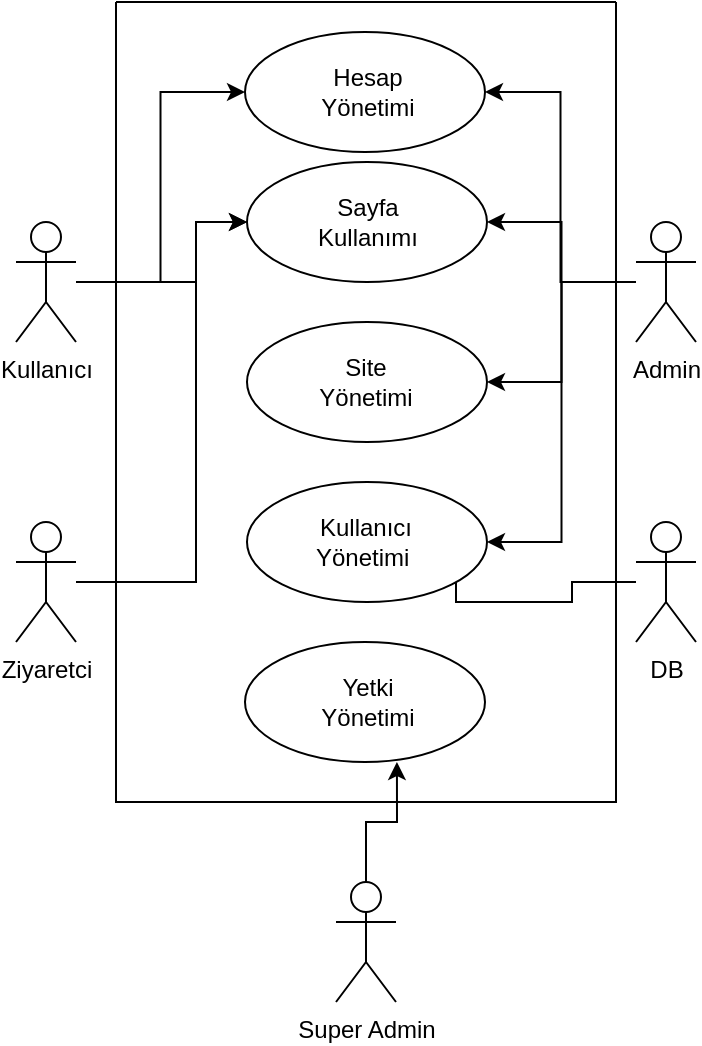 <mxfile version="24.2.5" type="github">
  <diagram name="Sayfa -1" id="_JxoeHpTZrzS4dJX85LN">
    <mxGraphModel dx="1050" dy="522" grid="1" gridSize="10" guides="1" tooltips="1" connect="1" arrows="1" fold="1" page="1" pageScale="1" pageWidth="827" pageHeight="1169" math="0" shadow="0">
      <root>
        <mxCell id="0" />
        <mxCell id="1" parent="0" />
        <mxCell id="TsCDTg2YA5Z1ZAGRrkAo-21" style="edgeStyle=orthogonalEdgeStyle;rounded=0;orthogonalLoop=1;jettySize=auto;html=1;entryX=0;entryY=0.5;entryDx=0;entryDy=0;" edge="1" parent="1" source="TsCDTg2YA5Z1ZAGRrkAo-1" target="TsCDTg2YA5Z1ZAGRrkAo-10">
          <mxGeometry relative="1" as="geometry">
            <Array as="points">
              <mxPoint x="300" y="350" />
              <mxPoint x="300" y="170" />
            </Array>
          </mxGeometry>
        </mxCell>
        <mxCell id="TsCDTg2YA5Z1ZAGRrkAo-1" value="Ziyaretci" style="shape=umlActor;verticalLabelPosition=bottom;verticalAlign=top;html=1;outlineConnect=0;" vertex="1" parent="1">
          <mxGeometry x="210" y="320" width="30" height="60" as="geometry" />
        </mxCell>
        <mxCell id="TsCDTg2YA5Z1ZAGRrkAo-15" style="edgeStyle=orthogonalEdgeStyle;rounded=0;orthogonalLoop=1;jettySize=auto;html=1;" edge="1" parent="1" source="TsCDTg2YA5Z1ZAGRrkAo-2" target="TsCDTg2YA5Z1ZAGRrkAo-10">
          <mxGeometry relative="1" as="geometry">
            <Array as="points">
              <mxPoint x="300" y="200" />
              <mxPoint x="300" y="170" />
            </Array>
          </mxGeometry>
        </mxCell>
        <mxCell id="TsCDTg2YA5Z1ZAGRrkAo-34" style="edgeStyle=orthogonalEdgeStyle;rounded=0;orthogonalLoop=1;jettySize=auto;html=1;entryX=0;entryY=0.5;entryDx=0;entryDy=0;" edge="1" parent="1" source="TsCDTg2YA5Z1ZAGRrkAo-2" target="TsCDTg2YA5Z1ZAGRrkAo-31">
          <mxGeometry relative="1" as="geometry" />
        </mxCell>
        <mxCell id="TsCDTg2YA5Z1ZAGRrkAo-2" value="Kullanıcı" style="shape=umlActor;verticalLabelPosition=bottom;verticalAlign=top;html=1;outlineConnect=0;" vertex="1" parent="1">
          <mxGeometry x="210" y="170" width="30" height="60" as="geometry" />
        </mxCell>
        <mxCell id="TsCDTg2YA5Z1ZAGRrkAo-23" style="edgeStyle=orthogonalEdgeStyle;rounded=0;orthogonalLoop=1;jettySize=auto;html=1;entryX=1;entryY=0.5;entryDx=0;entryDy=0;" edge="1" parent="1" source="TsCDTg2YA5Z1ZAGRrkAo-3" target="TsCDTg2YA5Z1ZAGRrkAo-11">
          <mxGeometry relative="1" as="geometry">
            <Array as="points">
              <mxPoint x="488" y="350" />
              <mxPoint x="488" y="360" />
              <mxPoint x="430" y="360" />
              <mxPoint x="430" y="330" />
            </Array>
          </mxGeometry>
        </mxCell>
        <mxCell id="TsCDTg2YA5Z1ZAGRrkAo-3" value="DB" style="shape=umlActor;verticalLabelPosition=bottom;verticalAlign=top;html=1;outlineConnect=0;" vertex="1" parent="1">
          <mxGeometry x="520" y="320" width="30" height="60" as="geometry" />
        </mxCell>
        <mxCell id="TsCDTg2YA5Z1ZAGRrkAo-22" style="edgeStyle=orthogonalEdgeStyle;rounded=0;orthogonalLoop=1;jettySize=auto;html=1;entryX=1;entryY=0.5;entryDx=0;entryDy=0;" edge="1" parent="1" source="TsCDTg2YA5Z1ZAGRrkAo-4" target="TsCDTg2YA5Z1ZAGRrkAo-13">
          <mxGeometry relative="1" as="geometry" />
        </mxCell>
        <mxCell id="TsCDTg2YA5Z1ZAGRrkAo-29" style="edgeStyle=orthogonalEdgeStyle;rounded=0;orthogonalLoop=1;jettySize=auto;html=1;entryX=1;entryY=0.5;entryDx=0;entryDy=0;" edge="1" parent="1" source="TsCDTg2YA5Z1ZAGRrkAo-4" target="TsCDTg2YA5Z1ZAGRrkAo-11">
          <mxGeometry relative="1" as="geometry" />
        </mxCell>
        <mxCell id="TsCDTg2YA5Z1ZAGRrkAo-35" style="edgeStyle=orthogonalEdgeStyle;rounded=0;orthogonalLoop=1;jettySize=auto;html=1;entryX=1;entryY=0.5;entryDx=0;entryDy=0;" edge="1" parent="1" source="TsCDTg2YA5Z1ZAGRrkAo-4" target="TsCDTg2YA5Z1ZAGRrkAo-10">
          <mxGeometry relative="1" as="geometry" />
        </mxCell>
        <mxCell id="TsCDTg2YA5Z1ZAGRrkAo-36" style="edgeStyle=orthogonalEdgeStyle;rounded=0;orthogonalLoop=1;jettySize=auto;html=1;entryX=1;entryY=0.5;entryDx=0;entryDy=0;" edge="1" parent="1" source="TsCDTg2YA5Z1ZAGRrkAo-4" target="TsCDTg2YA5Z1ZAGRrkAo-31">
          <mxGeometry relative="1" as="geometry" />
        </mxCell>
        <mxCell id="TsCDTg2YA5Z1ZAGRrkAo-4" value="Admin" style="shape=umlActor;verticalLabelPosition=bottom;verticalAlign=top;html=1;outlineConnect=0;" vertex="1" parent="1">
          <mxGeometry x="520" y="170" width="30" height="60" as="geometry" />
        </mxCell>
        <mxCell id="TsCDTg2YA5Z1ZAGRrkAo-7" value="" style="swimlane;startSize=0;" vertex="1" parent="1">
          <mxGeometry x="260" y="60" width="250" height="400" as="geometry" />
        </mxCell>
        <mxCell id="TsCDTg2YA5Z1ZAGRrkAo-13" value="" style="ellipse;whiteSpace=wrap;html=1;" vertex="1" parent="TsCDTg2YA5Z1ZAGRrkAo-7">
          <mxGeometry x="65.5" y="160" width="120" height="60" as="geometry" />
        </mxCell>
        <mxCell id="TsCDTg2YA5Z1ZAGRrkAo-12" value="" style="ellipse;whiteSpace=wrap;html=1;" vertex="1" parent="TsCDTg2YA5Z1ZAGRrkAo-7">
          <mxGeometry x="64.5" y="320" width="120" height="60" as="geometry" />
        </mxCell>
        <mxCell id="TsCDTg2YA5Z1ZAGRrkAo-10" value="" style="ellipse;whiteSpace=wrap;html=1;" vertex="1" parent="TsCDTg2YA5Z1ZAGRrkAo-7">
          <mxGeometry x="65.5" y="80" width="120" height="60" as="geometry" />
        </mxCell>
        <mxCell id="TsCDTg2YA5Z1ZAGRrkAo-11" value="" style="ellipse;whiteSpace=wrap;html=1;" vertex="1" parent="TsCDTg2YA5Z1ZAGRrkAo-7">
          <mxGeometry x="65.5" y="240" width="120" height="60" as="geometry" />
        </mxCell>
        <mxCell id="TsCDTg2YA5Z1ZAGRrkAo-17" value="Yetki Yönetimi" style="text;html=1;align=center;verticalAlign=middle;whiteSpace=wrap;rounded=0;" vertex="1" parent="TsCDTg2YA5Z1ZAGRrkAo-7">
          <mxGeometry x="95.5" y="335" width="60" height="30" as="geometry" />
        </mxCell>
        <mxCell id="TsCDTg2YA5Z1ZAGRrkAo-18" value="Kullanıcı&lt;br&gt;Yönetimi&amp;nbsp;" style="text;html=1;align=center;verticalAlign=middle;whiteSpace=wrap;rounded=0;" vertex="1" parent="TsCDTg2YA5Z1ZAGRrkAo-7">
          <mxGeometry x="94.5" y="255" width="60" height="30" as="geometry" />
        </mxCell>
        <mxCell id="TsCDTg2YA5Z1ZAGRrkAo-19" value="Site Yönetimi&lt;span style=&quot;color: rgba(0, 0, 0, 0); font-family: monospace; font-size: 0px; text-align: start; text-wrap: nowrap;&quot;&gt;%3CmxGraphModel%3E%3Croot%3E%3CmxCell%20id%3D%220%22%2F%3E%3CmxCell%20id%3D%221%22%20parent%3D%220%22%2F%3E%3CmxCell%20id%3D%222%22%20value%3D%22Yetki%20Y%C3%B6netimi%22%20style%3D%22text%3Bhtml%3D1%3Balign%3Dcenter%3BverticalAlign%3Dmiddle%3BwhiteSpace%3Dwrap%3Brounded%3D0%3B%22%20vertex%3D%221%22%20parent%3D%221%22%3E%3CmxGeometry%20x%3D%22355%22%20y%3D%22365%22%20width%3D%2260%22%20height%3D%2230%22%20as%3D%22geometry%22%2F%3E%3C%2FmxCell%3E%3C%2Froot%3E%3C%2FmxGraphModel%3E&lt;/span&gt;" style="text;html=1;align=center;verticalAlign=middle;whiteSpace=wrap;rounded=0;" vertex="1" parent="TsCDTg2YA5Z1ZAGRrkAo-7">
          <mxGeometry x="94.5" y="175" width="60" height="30" as="geometry" />
        </mxCell>
        <mxCell id="TsCDTg2YA5Z1ZAGRrkAo-20" value="Sayfa Kullanımı" style="text;html=1;align=center;verticalAlign=middle;whiteSpace=wrap;rounded=0;" vertex="1" parent="TsCDTg2YA5Z1ZAGRrkAo-7">
          <mxGeometry x="95.5" y="95" width="60" height="30" as="geometry" />
        </mxCell>
        <mxCell id="TsCDTg2YA5Z1ZAGRrkAo-31" value="" style="ellipse;whiteSpace=wrap;html=1;" vertex="1" parent="TsCDTg2YA5Z1ZAGRrkAo-7">
          <mxGeometry x="64.5" y="15" width="120" height="60" as="geometry" />
        </mxCell>
        <mxCell id="TsCDTg2YA5Z1ZAGRrkAo-32" value="Hesap Yönetimi" style="text;html=1;align=center;verticalAlign=middle;whiteSpace=wrap;rounded=0;" vertex="1" parent="TsCDTg2YA5Z1ZAGRrkAo-7">
          <mxGeometry x="95.5" y="30" width="60" height="30" as="geometry" />
        </mxCell>
        <mxCell id="TsCDTg2YA5Z1ZAGRrkAo-27" value="Super Admin" style="shape=umlActor;verticalLabelPosition=bottom;verticalAlign=top;html=1;outlineConnect=0;" vertex="1" parent="1">
          <mxGeometry x="370" y="500" width="30" height="60" as="geometry" />
        </mxCell>
        <mxCell id="TsCDTg2YA5Z1ZAGRrkAo-28" style="edgeStyle=orthogonalEdgeStyle;rounded=0;orthogonalLoop=1;jettySize=auto;html=1;entryX=0.633;entryY=1;entryDx=0;entryDy=0;entryPerimeter=0;" edge="1" parent="1" source="TsCDTg2YA5Z1ZAGRrkAo-27" target="TsCDTg2YA5Z1ZAGRrkAo-12">
          <mxGeometry relative="1" as="geometry" />
        </mxCell>
      </root>
    </mxGraphModel>
  </diagram>
</mxfile>
